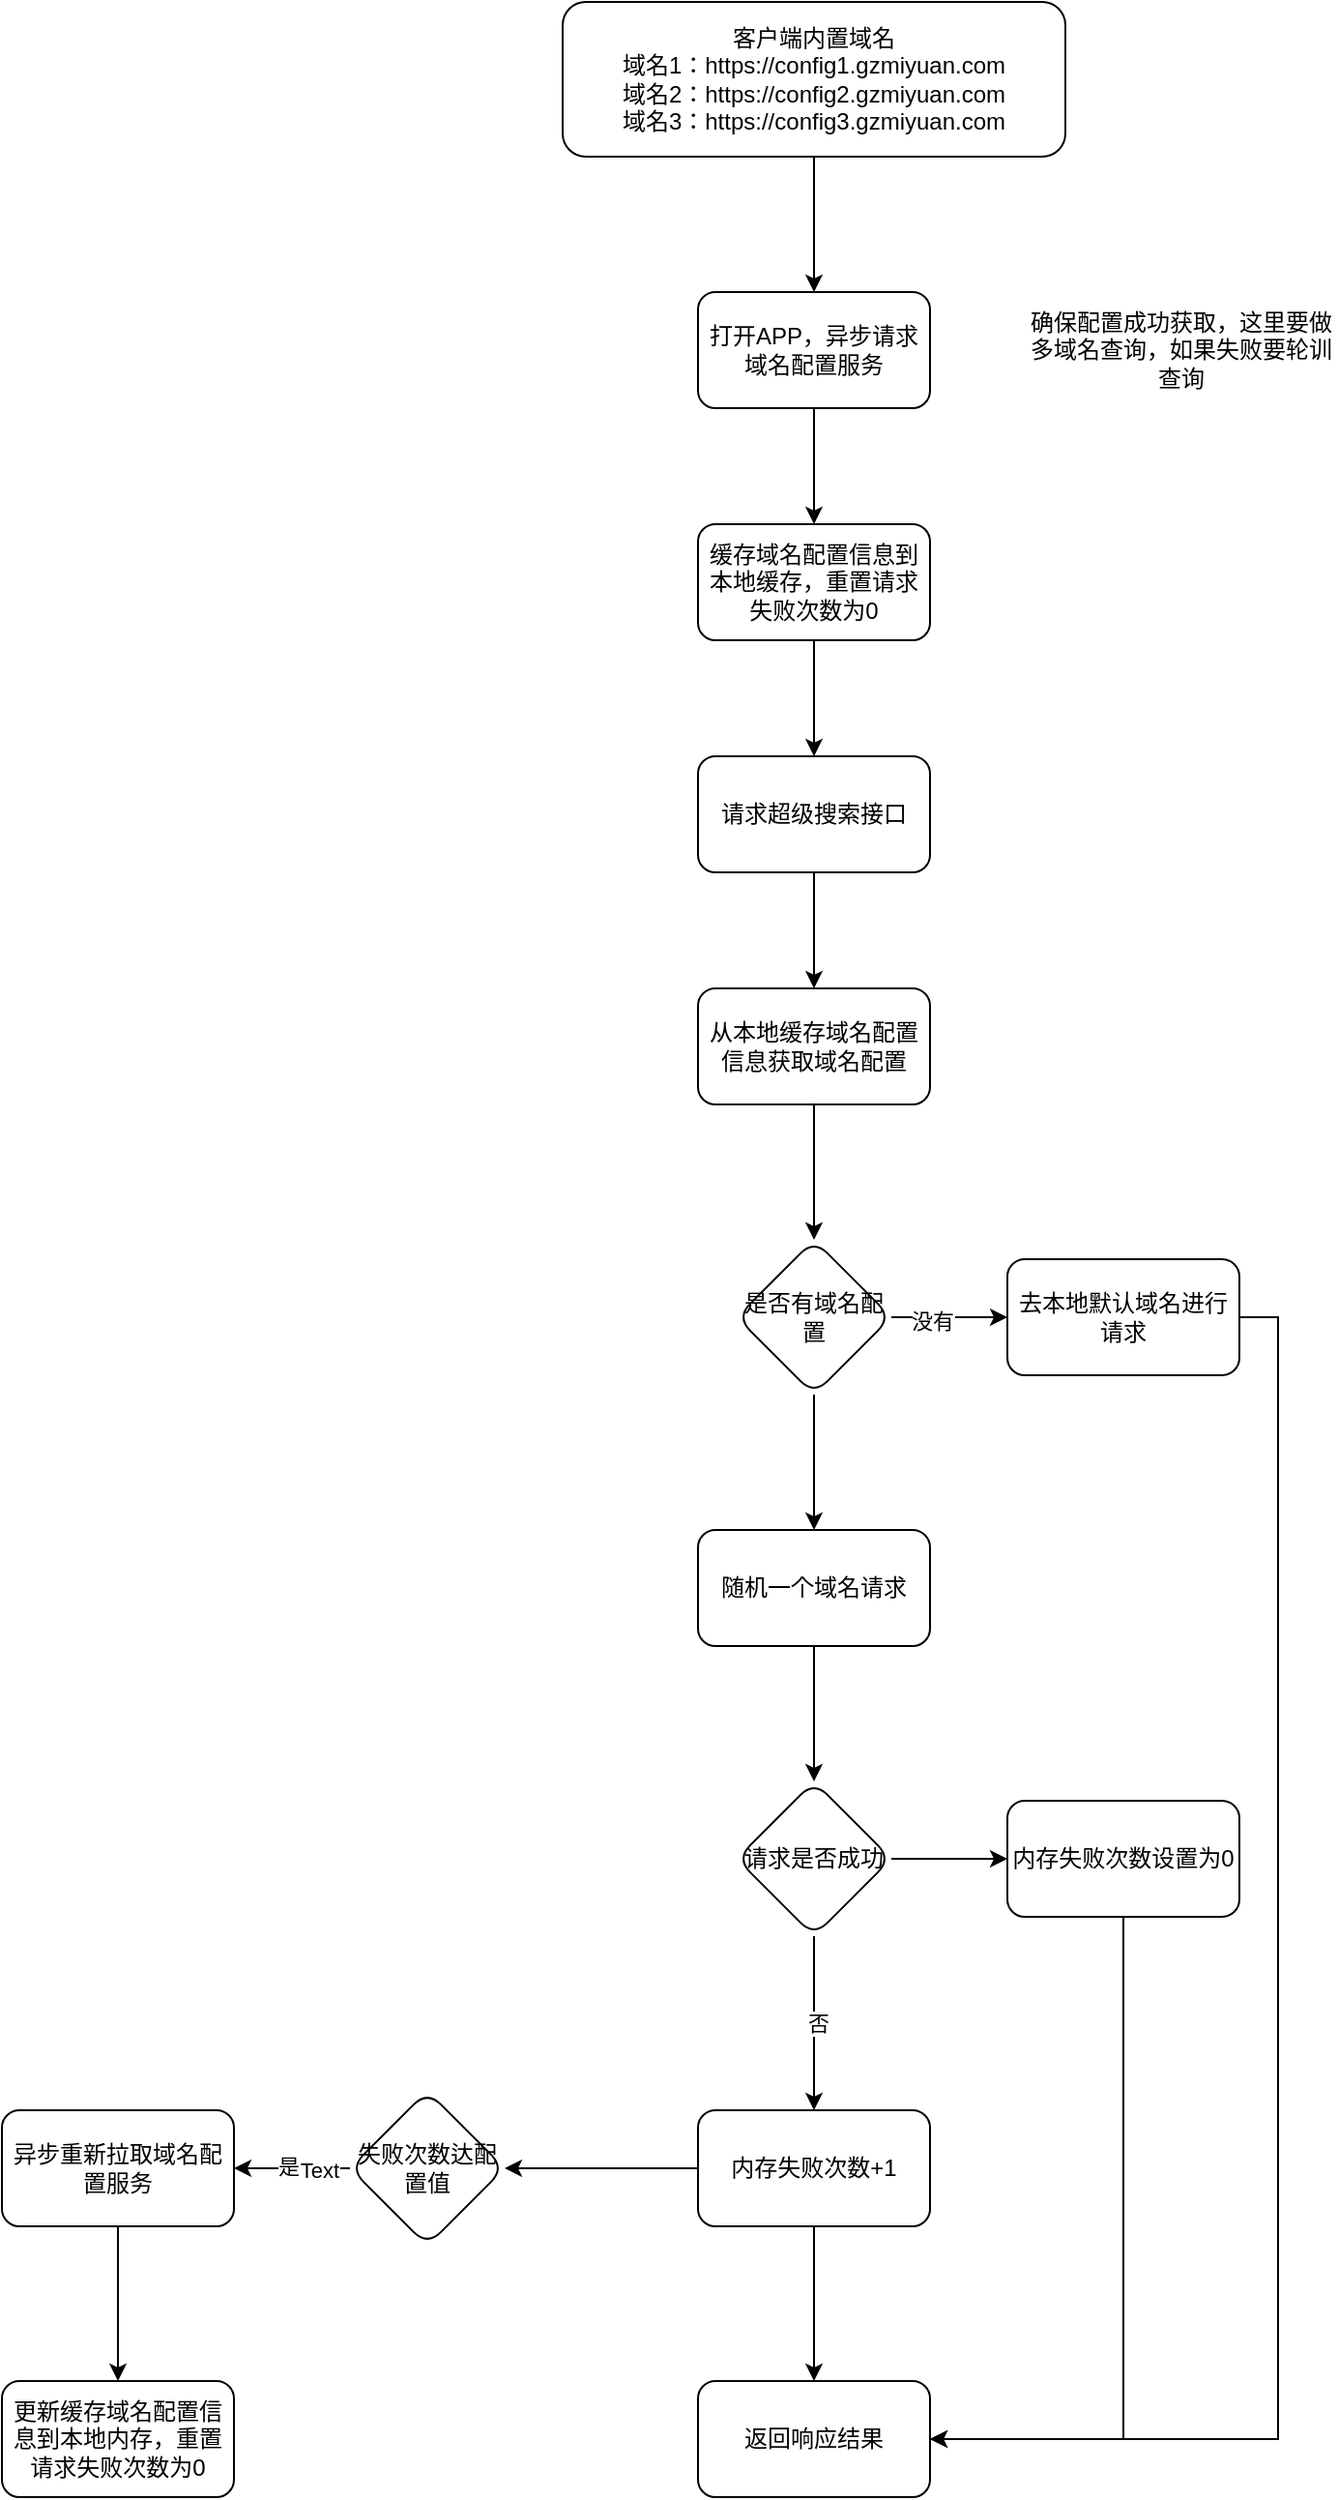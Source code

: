 <mxfile version="24.6.4" type="github">
  <diagram name="第 1 页" id="wP7Zqu7_LzQFZaws8BL7">
    <mxGraphModel dx="1434" dy="782" grid="1" gridSize="10" guides="1" tooltips="1" connect="1" arrows="1" fold="1" page="1" pageScale="1" pageWidth="827" pageHeight="1169" math="0" shadow="0">
      <root>
        <mxCell id="0" />
        <mxCell id="1" parent="0" />
        <mxCell id="muUajZj1yuIPKHWQU8sc-3" style="edgeStyle=orthogonalEdgeStyle;rounded=0;orthogonalLoop=1;jettySize=auto;html=1;exitX=0.5;exitY=1;exitDx=0;exitDy=0;" edge="1" parent="1" source="muUajZj1yuIPKHWQU8sc-1" target="muUajZj1yuIPKHWQU8sc-2">
          <mxGeometry relative="1" as="geometry" />
        </mxCell>
        <mxCell id="muUajZj1yuIPKHWQU8sc-1" value="客户端内置域名&lt;div&gt;域名1：https://config1.gzmiyuan.com&lt;/div&gt;&lt;div&gt;域名2：https://config2.gzmiyuan.com&lt;br&gt;&lt;/div&gt;&lt;div&gt;域名3：https://config3.gzmiyuan.com&lt;br&gt;&lt;/div&gt;" style="rounded=1;whiteSpace=wrap;html=1;" vertex="1" parent="1">
          <mxGeometry x="350" y="120" width="260" height="80" as="geometry" />
        </mxCell>
        <mxCell id="muUajZj1yuIPKHWQU8sc-6" value="" style="edgeStyle=orthogonalEdgeStyle;rounded=0;orthogonalLoop=1;jettySize=auto;html=1;" edge="1" parent="1" source="muUajZj1yuIPKHWQU8sc-2" target="muUajZj1yuIPKHWQU8sc-5">
          <mxGeometry relative="1" as="geometry" />
        </mxCell>
        <mxCell id="muUajZj1yuIPKHWQU8sc-2" value="打开APP，异步请求域名配置服务" style="rounded=1;whiteSpace=wrap;html=1;" vertex="1" parent="1">
          <mxGeometry x="420" y="270" width="120" height="60" as="geometry" />
        </mxCell>
        <mxCell id="muUajZj1yuIPKHWQU8sc-4" value="确保配置成功获取，这里要做多域名查询，如果失败要轮训查询" style="text;html=1;align=center;verticalAlign=middle;whiteSpace=wrap;rounded=0;" vertex="1" parent="1">
          <mxGeometry x="590" y="277.5" width="160" height="45" as="geometry" />
        </mxCell>
        <mxCell id="muUajZj1yuIPKHWQU8sc-8" value="" style="edgeStyle=orthogonalEdgeStyle;rounded=0;orthogonalLoop=1;jettySize=auto;html=1;" edge="1" parent="1" source="muUajZj1yuIPKHWQU8sc-5" target="muUajZj1yuIPKHWQU8sc-7">
          <mxGeometry relative="1" as="geometry" />
        </mxCell>
        <mxCell id="muUajZj1yuIPKHWQU8sc-5" value="缓存域名配置信息到本地缓存，重置请求失败次数为0" style="rounded=1;whiteSpace=wrap;html=1;" vertex="1" parent="1">
          <mxGeometry x="420" y="390" width="120" height="60" as="geometry" />
        </mxCell>
        <mxCell id="muUajZj1yuIPKHWQU8sc-10" value="" style="edgeStyle=orthogonalEdgeStyle;rounded=0;orthogonalLoop=1;jettySize=auto;html=1;" edge="1" parent="1" source="muUajZj1yuIPKHWQU8sc-7" target="muUajZj1yuIPKHWQU8sc-9">
          <mxGeometry relative="1" as="geometry" />
        </mxCell>
        <mxCell id="muUajZj1yuIPKHWQU8sc-7" value="请求超级搜索接口" style="rounded=1;whiteSpace=wrap;html=1;" vertex="1" parent="1">
          <mxGeometry x="420" y="510" width="120" height="60" as="geometry" />
        </mxCell>
        <mxCell id="muUajZj1yuIPKHWQU8sc-12" value="" style="edgeStyle=orthogonalEdgeStyle;rounded=0;orthogonalLoop=1;jettySize=auto;html=1;" edge="1" parent="1" source="muUajZj1yuIPKHWQU8sc-9" target="muUajZj1yuIPKHWQU8sc-11">
          <mxGeometry relative="1" as="geometry" />
        </mxCell>
        <mxCell id="muUajZj1yuIPKHWQU8sc-9" value="从本地缓存域名配置信息获取域名配置" style="rounded=1;whiteSpace=wrap;html=1;" vertex="1" parent="1">
          <mxGeometry x="420" y="630" width="120" height="60" as="geometry" />
        </mxCell>
        <mxCell id="muUajZj1yuIPKHWQU8sc-14" value="" style="edgeStyle=orthogonalEdgeStyle;rounded=0;orthogonalLoop=1;jettySize=auto;html=1;" edge="1" parent="1" source="muUajZj1yuIPKHWQU8sc-11" target="muUajZj1yuIPKHWQU8sc-13">
          <mxGeometry relative="1" as="geometry" />
        </mxCell>
        <mxCell id="muUajZj1yuIPKHWQU8sc-15" value="没有" style="edgeLabel;html=1;align=center;verticalAlign=middle;resizable=0;points=[];" vertex="1" connectable="0" parent="muUajZj1yuIPKHWQU8sc-14">
          <mxGeometry x="-0.3" y="-2" relative="1" as="geometry">
            <mxPoint as="offset" />
          </mxGeometry>
        </mxCell>
        <mxCell id="muUajZj1yuIPKHWQU8sc-17" value="" style="edgeStyle=orthogonalEdgeStyle;rounded=0;orthogonalLoop=1;jettySize=auto;html=1;" edge="1" parent="1" source="muUajZj1yuIPKHWQU8sc-11" target="muUajZj1yuIPKHWQU8sc-16">
          <mxGeometry relative="1" as="geometry" />
        </mxCell>
        <mxCell id="muUajZj1yuIPKHWQU8sc-11" value="是否有域名配置" style="rhombus;whiteSpace=wrap;html=1;rounded=1;" vertex="1" parent="1">
          <mxGeometry x="440" y="760" width="80" height="80" as="geometry" />
        </mxCell>
        <mxCell id="muUajZj1yuIPKHWQU8sc-28" style="edgeStyle=orthogonalEdgeStyle;rounded=0;orthogonalLoop=1;jettySize=auto;html=1;exitX=1;exitY=0.5;exitDx=0;exitDy=0;entryX=1;entryY=0.5;entryDx=0;entryDy=0;" edge="1" parent="1" source="muUajZj1yuIPKHWQU8sc-13" target="muUajZj1yuIPKHWQU8sc-26">
          <mxGeometry relative="1" as="geometry" />
        </mxCell>
        <mxCell id="muUajZj1yuIPKHWQU8sc-13" value="去本地默认域名进行请求" style="whiteSpace=wrap;html=1;rounded=1;" vertex="1" parent="1">
          <mxGeometry x="580" y="770" width="120" height="60" as="geometry" />
        </mxCell>
        <mxCell id="muUajZj1yuIPKHWQU8sc-21" value="" style="edgeStyle=orthogonalEdgeStyle;rounded=0;orthogonalLoop=1;jettySize=auto;html=1;" edge="1" parent="1" source="muUajZj1yuIPKHWQU8sc-16" target="muUajZj1yuIPKHWQU8sc-20">
          <mxGeometry relative="1" as="geometry" />
        </mxCell>
        <mxCell id="muUajZj1yuIPKHWQU8sc-16" value="随机一个域名请求" style="whiteSpace=wrap;html=1;rounded=1;" vertex="1" parent="1">
          <mxGeometry x="420" y="910" width="120" height="60" as="geometry" />
        </mxCell>
        <mxCell id="muUajZj1yuIPKHWQU8sc-23" value="" style="edgeStyle=orthogonalEdgeStyle;rounded=0;orthogonalLoop=1;jettySize=auto;html=1;" edge="1" parent="1" source="muUajZj1yuIPKHWQU8sc-20" target="muUajZj1yuIPKHWQU8sc-22">
          <mxGeometry relative="1" as="geometry" />
        </mxCell>
        <mxCell id="muUajZj1yuIPKHWQU8sc-29" value="否" style="edgeLabel;html=1;align=center;verticalAlign=middle;resizable=0;points=[];" vertex="1" connectable="0" parent="muUajZj1yuIPKHWQU8sc-23">
          <mxGeometry y="2" relative="1" as="geometry">
            <mxPoint as="offset" />
          </mxGeometry>
        </mxCell>
        <mxCell id="muUajZj1yuIPKHWQU8sc-31" value="" style="edgeStyle=orthogonalEdgeStyle;rounded=0;orthogonalLoop=1;jettySize=auto;html=1;" edge="1" parent="1" source="muUajZj1yuIPKHWQU8sc-20" target="muUajZj1yuIPKHWQU8sc-30">
          <mxGeometry relative="1" as="geometry" />
        </mxCell>
        <mxCell id="muUajZj1yuIPKHWQU8sc-20" value="请求是否成功" style="rhombus;whiteSpace=wrap;html=1;rounded=1;" vertex="1" parent="1">
          <mxGeometry x="440" y="1040" width="80" height="80" as="geometry" />
        </mxCell>
        <mxCell id="muUajZj1yuIPKHWQU8sc-27" value="" style="edgeStyle=orthogonalEdgeStyle;rounded=0;orthogonalLoop=1;jettySize=auto;html=1;" edge="1" parent="1" source="muUajZj1yuIPKHWQU8sc-22" target="muUajZj1yuIPKHWQU8sc-26">
          <mxGeometry relative="1" as="geometry" />
        </mxCell>
        <mxCell id="muUajZj1yuIPKHWQU8sc-34" value="" style="edgeStyle=orthogonalEdgeStyle;rounded=0;orthogonalLoop=1;jettySize=auto;html=1;" edge="1" parent="1" source="muUajZj1yuIPKHWQU8sc-22" target="muUajZj1yuIPKHWQU8sc-33">
          <mxGeometry relative="1" as="geometry" />
        </mxCell>
        <mxCell id="muUajZj1yuIPKHWQU8sc-22" value="内存失败次数+1" style="whiteSpace=wrap;html=1;rounded=1;" vertex="1" parent="1">
          <mxGeometry x="420" y="1210" width="120" height="60" as="geometry" />
        </mxCell>
        <mxCell id="muUajZj1yuIPKHWQU8sc-26" value="返回响应结果" style="whiteSpace=wrap;html=1;rounded=1;" vertex="1" parent="1">
          <mxGeometry x="420" y="1350" width="120" height="60" as="geometry" />
        </mxCell>
        <mxCell id="muUajZj1yuIPKHWQU8sc-32" style="edgeStyle=orthogonalEdgeStyle;rounded=0;orthogonalLoop=1;jettySize=auto;html=1;exitX=0.5;exitY=1;exitDx=0;exitDy=0;entryX=1;entryY=0.5;entryDx=0;entryDy=0;" edge="1" parent="1" source="muUajZj1yuIPKHWQU8sc-30" target="muUajZj1yuIPKHWQU8sc-26">
          <mxGeometry relative="1" as="geometry" />
        </mxCell>
        <mxCell id="muUajZj1yuIPKHWQU8sc-30" value="内存失败次数设置为0" style="whiteSpace=wrap;html=1;rounded=1;" vertex="1" parent="1">
          <mxGeometry x="580" y="1050" width="120" height="60" as="geometry" />
        </mxCell>
        <mxCell id="muUajZj1yuIPKHWQU8sc-39" value="" style="edgeStyle=orthogonalEdgeStyle;rounded=0;orthogonalLoop=1;jettySize=auto;html=1;" edge="1" parent="1" source="muUajZj1yuIPKHWQU8sc-33" target="muUajZj1yuIPKHWQU8sc-38">
          <mxGeometry relative="1" as="geometry" />
        </mxCell>
        <mxCell id="muUajZj1yuIPKHWQU8sc-42" value="是" style="edgeLabel;html=1;align=center;verticalAlign=middle;resizable=0;points=[];" vertex="1" connectable="0" parent="muUajZj1yuIPKHWQU8sc-39">
          <mxGeometry x="0.067" y="-1" relative="1" as="geometry">
            <mxPoint as="offset" />
          </mxGeometry>
        </mxCell>
        <mxCell id="muUajZj1yuIPKHWQU8sc-43" value="Text" style="edgeLabel;html=1;align=center;verticalAlign=middle;resizable=0;points=[];" vertex="1" connectable="0" parent="muUajZj1yuIPKHWQU8sc-39">
          <mxGeometry x="-0.467" y="1" relative="1" as="geometry">
            <mxPoint as="offset" />
          </mxGeometry>
        </mxCell>
        <mxCell id="muUajZj1yuIPKHWQU8sc-33" value="失败次数达配置值" style="rhombus;whiteSpace=wrap;html=1;rounded=1;" vertex="1" parent="1">
          <mxGeometry x="240" y="1200" width="80" height="80" as="geometry" />
        </mxCell>
        <mxCell id="muUajZj1yuIPKHWQU8sc-41" value="" style="edgeStyle=orthogonalEdgeStyle;rounded=0;orthogonalLoop=1;jettySize=auto;html=1;" edge="1" parent="1" source="muUajZj1yuIPKHWQU8sc-38" target="muUajZj1yuIPKHWQU8sc-40">
          <mxGeometry relative="1" as="geometry" />
        </mxCell>
        <mxCell id="muUajZj1yuIPKHWQU8sc-38" value="异步重新拉取域名配置服务" style="whiteSpace=wrap;html=1;rounded=1;" vertex="1" parent="1">
          <mxGeometry x="60" y="1210" width="120" height="60" as="geometry" />
        </mxCell>
        <mxCell id="muUajZj1yuIPKHWQU8sc-40" value="更新缓存域名配置信息到本地内存，重置请求失败次数为0" style="whiteSpace=wrap;html=1;rounded=1;" vertex="1" parent="1">
          <mxGeometry x="60" y="1350" width="120" height="60" as="geometry" />
        </mxCell>
      </root>
    </mxGraphModel>
  </diagram>
</mxfile>
